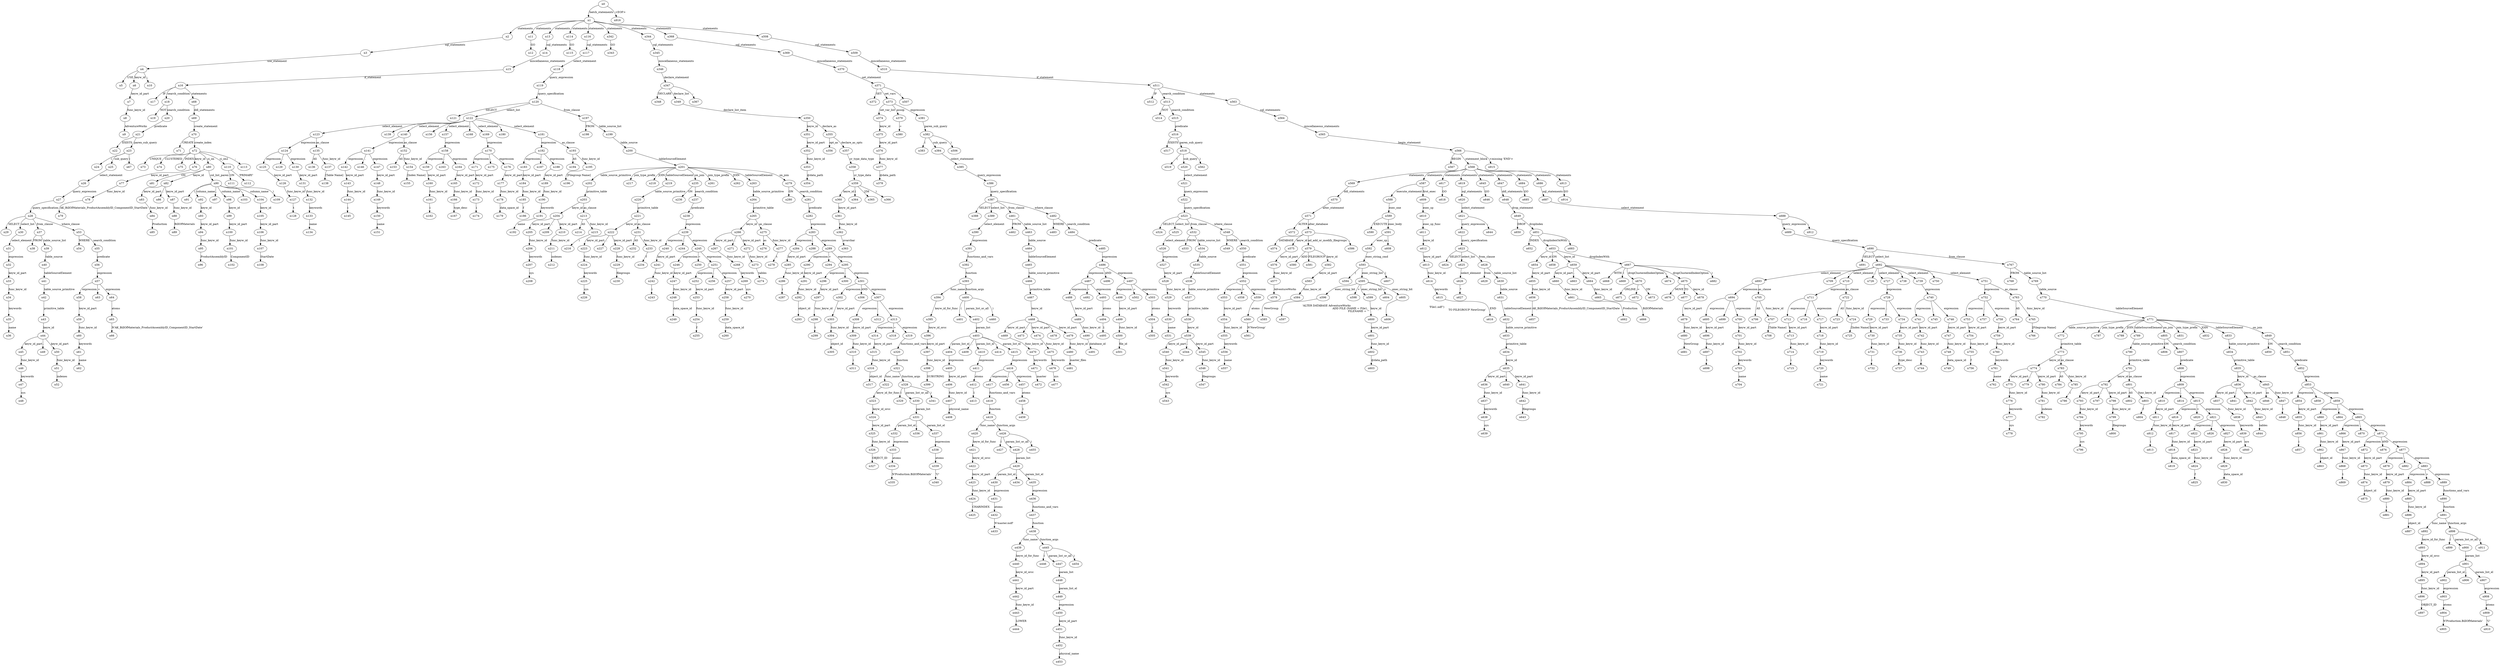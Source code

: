 digraph ParseTree {
  n0 -> n1 [label="batch_statements"];
  n1 -> n2 [label="statements"];
  n2 -> n3 [label="sql_statements"];
  n3 -> n4 [label="use_statement"];
  n4 -> n5 [label="USE"];
  n4 -> n6 [label="keyw_id"];
  n6 -> n7 [label="keyw_id_part"];
  n7 -> n8 [label="func_keyw_id"];
  n8 -> n9 [label="AdventureWorks"];
  n4 -> n10 [label=";"];
  n1 -> n11 [label="statements"];
  n11 -> n12 [label="GO"];
  n1 -> n13 [label="statements"];
  n13 -> n14 [label="sql_statements"];
  n14 -> n15 [label="miscellaneous_statements"];
  n15 -> n16 [label="if_statement"];
  n16 -> n17 [label="IF"];
  n16 -> n18 [label="search_condition"];
  n18 -> n19 [label="NOT"];
  n18 -> n20 [label="search_condition"];
  n20 -> n21 [label="predicate"];
  n21 -> n22 [label="EXISTS"];
  n21 -> n23 [label="paren_sub_query"];
  n23 -> n24 [label="("];
  n23 -> n25 [label="sub_query"];
  n25 -> n26 [label="select_statement"];
  n26 -> n27 [label="query_expression"];
  n27 -> n28 [label="query_specification"];
  n28 -> n29 [label="SELECT"];
  n28 -> n30 [label="select_list"];
  n30 -> n31 [label="select_element"];
  n31 -> n32 [label="expression"];
  n32 -> n33 [label="keyw_id_part"];
  n33 -> n34 [label="func_keyw_id"];
  n34 -> n35 [label="keywords"];
  n35 -> n36 [label="name"];
  n28 -> n37 [label="from_clause"];
  n37 -> n38 [label="FROM"];
  n37 -> n39 [label="table_source_list"];
  n39 -> n40 [label="table_source"];
  n40 -> n41 [label="tableSourceElement"];
  n41 -> n42 [label="table_source_primitive"];
  n42 -> n43 [label="primitive_table"];
  n43 -> n44 [label="keyw_id"];
  n44 -> n45 [label="keyw_id_part"];
  n45 -> n46 [label="func_keyw_id"];
  n46 -> n47 [label="keywords"];
  n47 -> n48 [label="sys"];
  n44 -> n49 [label="."];
  n44 -> n50 [label="keyw_id_part"];
  n50 -> n51 [label="func_keyw_id"];
  n51 -> n52 [label="indexes"];
  n28 -> n53 [label="where_clause"];
  n53 -> n54 [label="WHERE"];
  n53 -> n55 [label="search_condition"];
  n55 -> n56 [label="predicate"];
  n56 -> n57 [label="expression"];
  n57 -> n58 [label="expression"];
  n58 -> n59 [label="keyw_id_part"];
  n59 -> n60 [label="func_keyw_id"];
  n60 -> n61 [label="keywords"];
  n61 -> n62 [label="name"];
  n57 -> n63 [label="="];
  n57 -> n64 [label="expression"];
  n64 -> n65 [label="atoms"];
  n65 -> n66 [label="N'AK_BillOfMaterials_ProductAssemblyID_ComponentID_StartDate'"];
  n23 -> n67 [label=")"];
  n16 -> n68 [label="statements"];
  n68 -> n69 [label="ddl_statements"];
  n69 -> n70 [label="create_statement"];
  n70 -> n71 [label="CREATE"];
  n70 -> n72 [label="create_index"];
  n72 -> n73 [label="UNIQUE"];
  n72 -> n74 [label="CLUSTERED"];
  n72 -> n75 [label="INDEX"];
  n72 -> n76 [label="keyw_id"];
  n76 -> n77 [label="keyw_id_part"];
  n77 -> n78 [label="func_keyw_id"];
  n78 -> n79 [label="AK_BillOfMaterials_ProductAssemblyID_ComponentID_StartDate"];
  n72 -> n80 [label="ci_on"];
  n80 -> n81 [label="ON"];
  n80 -> n82 [label="keyw_id"];
  n82 -> n83 [label="keyw_id_part"];
  n83 -> n84 [label="func_keyw_id"];
  n84 -> n85 [label="Production"];
  n82 -> n86 [label="."];
  n82 -> n87 [label="keyw_id_part"];
  n87 -> n88 [label="func_keyw_id"];
  n88 -> n89 [label="BillOfMaterials"];
  n80 -> n90 [label="col_list_paren"];
  n90 -> n91 [label="("];
  n90 -> n92 [label="column_name"];
  n92 -> n93 [label="keyw_id"];
  n93 -> n94 [label="keyw_id_part"];
  n94 -> n95 [label="func_keyw_id"];
  n95 -> n96 [label="ProductAssemblyID"];
  n90 -> n97 [label=","];
  n90 -> n98 [label="column_name"];
  n98 -> n99 [label="keyw_id"];
  n99 -> n100 [label="keyw_id_part"];
  n100 -> n101 [label="func_keyw_id"];
  n101 -> n102 [label="ComponentID"];
  n90 -> n103 [label=","];
  n90 -> n104 [label="column_name"];
  n104 -> n105 [label="keyw_id"];
  n105 -> n106 [label="keyw_id_part"];
  n106 -> n107 [label="func_keyw_id"];
  n107 -> n108 [label="StartDate"];
  n90 -> n109 [label=")"];
  n72 -> n110 [label="ci_on2"];
  n110 -> n111 [label="ON"];
  n110 -> n112 [label="'PRIMARY'"];
  n72 -> n113 [label=";"];
  n1 -> n114 [label="statements"];
  n114 -> n115 [label="GO"];
  n1 -> n116 [label="statements"];
  n116 -> n117 [label="sql_statements"];
  n117 -> n118 [label="select_statement"];
  n118 -> n119 [label="query_expression"];
  n119 -> n120 [label="query_specification"];
  n120 -> n121 [label="SELECT"];
  n120 -> n122 [label="select_list"];
  n122 -> n123 [label="select_element"];
  n123 -> n124 [label="expression"];
  n124 -> n125 [label="expression"];
  n125 -> n126 [label="keyw_id_part"];
  n126 -> n127 [label="func_keyw_id"];
  n127 -> n128 [label="t"];
  n124 -> n129 [label="."];
  n124 -> n130 [label="expression"];
  n130 -> n131 [label="keyw_id_part"];
  n131 -> n132 [label="func_keyw_id"];
  n132 -> n133 [label="keywords"];
  n133 -> n134 [label="name"];
  n123 -> n135 [label="as_clause"];
  n135 -> n136 [label="AS"];
  n135 -> n137 [label="func_keyw_id"];
  n137 -> n138 [label="[Table Name]"];
  n122 -> n139 [label=","];
  n122 -> n140 [label="select_element"];
  n140 -> n141 [label="expression"];
  n141 -> n142 [label="expression"];
  n142 -> n143 [label="keyw_id_part"];
  n143 -> n144 [label="func_keyw_id"];
  n144 -> n145 [label="i"];
  n141 -> n146 [label="."];
  n141 -> n147 [label="expression"];
  n147 -> n148 [label="keyw_id_part"];
  n148 -> n149 [label="func_keyw_id"];
  n149 -> n150 [label="keywords"];
  n150 -> n151 [label="name"];
  n140 -> n152 [label="as_clause"];
  n152 -> n153 [label="AS"];
  n152 -> n154 [label="func_keyw_id"];
  n154 -> n155 [label="[Index Name]"];
  n122 -> n156 [label=","];
  n122 -> n157 [label="select_element"];
  n157 -> n158 [label="expression"];
  n158 -> n159 [label="expression"];
  n159 -> n160 [label="keyw_id_part"];
  n160 -> n161 [label="func_keyw_id"];
  n161 -> n162 [label="i"];
  n158 -> n163 [label="."];
  n158 -> n164 [label="expression"];
  n164 -> n165 [label="keyw_id_part"];
  n165 -> n166 [label="func_keyw_id"];
  n166 -> n167 [label="type_desc"];
  n122 -> n168 [label=","];
  n122 -> n169 [label="select_element"];
  n169 -> n170 [label="expression"];
  n170 -> n171 [label="expression"];
  n171 -> n172 [label="keyw_id_part"];
  n172 -> n173 [label="func_keyw_id"];
  n173 -> n174 [label="i"];
  n170 -> n175 [label="."];
  n170 -> n176 [label="expression"];
  n176 -> n177 [label="keyw_id_part"];
  n177 -> n178 [label="func_keyw_id"];
  n178 -> n179 [label="data_space_id"];
  n122 -> n180 [label=","];
  n122 -> n181 [label="select_element"];
  n181 -> n182 [label="expression"];
  n182 -> n183 [label="expression"];
  n183 -> n184 [label="keyw_id_part"];
  n184 -> n185 [label="func_keyw_id"];
  n185 -> n186 [label="f"];
  n182 -> n187 [label="."];
  n182 -> n188 [label="expression"];
  n188 -> n189 [label="keyw_id_part"];
  n189 -> n190 [label="func_keyw_id"];
  n190 -> n191 [label="keywords"];
  n191 -> n192 [label="name"];
  n181 -> n193 [label="as_clause"];
  n193 -> n194 [label="AS"];
  n193 -> n195 [label="func_keyw_id"];
  n195 -> n196 [label="[Filegroup Name]"];
  n120 -> n197 [label="from_clause"];
  n197 -> n198 [label="FROM"];
  n197 -> n199 [label="table_source_list"];
  n199 -> n200 [label="table_source"];
  n200 -> n201 [label="tableSourceElement"];
  n201 -> n202 [label="table_source_primitive"];
  n202 -> n203 [label="primitive_table"];
  n203 -> n204 [label="keyw_id"];
  n204 -> n205 [label="keyw_id_part"];
  n205 -> n206 [label="func_keyw_id"];
  n206 -> n207 [label="keywords"];
  n207 -> n208 [label="sys"];
  n204 -> n209 [label="."];
  n204 -> n210 [label="keyw_id_part"];
  n210 -> n211 [label="func_keyw_id"];
  n211 -> n212 [label="indexes"];
  n203 -> n213 [label="as_clause"];
  n213 -> n214 [label="AS"];
  n213 -> n215 [label="func_keyw_id"];
  n215 -> n216 [label="i"];
  n201 -> n217 [label="join_type_prefix"];
  n201 -> n218 [label="JOIN"];
  n201 -> n219 [label="tableSourceElement"];
  n219 -> n220 [label="table_source_primitive"];
  n220 -> n221 [label="primitive_table"];
  n221 -> n222 [label="keyw_id"];
  n222 -> n223 [label="keyw_id_part"];
  n223 -> n224 [label="func_keyw_id"];
  n224 -> n225 [label="keywords"];
  n225 -> n226 [label="sys"];
  n222 -> n227 [label="."];
  n222 -> n228 [label="keyw_id_part"];
  n228 -> n229 [label="func_keyw_id"];
  n229 -> n230 [label="filegroups"];
  n221 -> n231 [label="as_clause"];
  n231 -> n232 [label="AS"];
  n231 -> n233 [label="func_keyw_id"];
  n233 -> n234 [label="f"];
  n201 -> n235 [label="on_join"];
  n235 -> n236 [label="ON"];
  n235 -> n237 [label="search_condition"];
  n237 -> n238 [label="predicate"];
  n238 -> n239 [label="expression"];
  n239 -> n240 [label="expression"];
  n240 -> n241 [label="keyw_id_part"];
  n241 -> n242 [label="func_keyw_id"];
  n242 -> n243 [label="i"];
  n239 -> n244 [label="."];
  n239 -> n245 [label="expression"];
  n245 -> n246 [label="expression"];
  n246 -> n247 [label="keyw_id_part"];
  n247 -> n248 [label="func_keyw_id"];
  n248 -> n249 [label="data_space_id"];
  n245 -> n250 [label="="];
  n245 -> n251 [label="expression"];
  n251 -> n252 [label="expression"];
  n252 -> n253 [label="keyw_id_part"];
  n253 -> n254 [label="func_keyw_id"];
  n254 -> n255 [label="f"];
  n251 -> n256 [label="."];
  n251 -> n257 [label="expression"];
  n257 -> n258 [label="keyw_id_part"];
  n258 -> n259 [label="func_keyw_id"];
  n259 -> n260 [label="data_space_id"];
  n201 -> n261 [label="join_type_prefix"];
  n201 -> n262 [label="JOIN"];
  n201 -> n263 [label="tableSourceElement"];
  n263 -> n264 [label="table_source_primitive"];
  n264 -> n265 [label="primitive_table"];
  n265 -> n266 [label="keyw_id"];
  n266 -> n267 [label="keyw_id_part"];
  n267 -> n268 [label="func_keyw_id"];
  n268 -> n269 [label="keywords"];
  n269 -> n270 [label="sys"];
  n266 -> n271 [label="."];
  n266 -> n272 [label="keyw_id_part"];
  n272 -> n273 [label="func_keyw_id"];
  n273 -> n274 [label="tables"];
  n265 -> n275 [label="as_clause"];
  n275 -> n276 [label="as"];
  n275 -> n277 [label="func_keyw_id"];
  n277 -> n278 [label="t"];
  n201 -> n279 [label="on_join"];
  n279 -> n280 [label="ON"];
  n279 -> n281 [label="search_condition"];
  n281 -> n282 [label="predicate"];
  n282 -> n283 [label="expression"];
  n283 -> n284 [label="expression"];
  n284 -> n285 [label="keyw_id_part"];
  n285 -> n286 [label="func_keyw_id"];
  n286 -> n287 [label="i"];
  n283 -> n288 [label="."];
  n283 -> n289 [label="expression"];
  n289 -> n290 [label="expression"];
  n290 -> n291 [label="keyw_id_part"];
  n291 -> n292 [label="func_keyw_id"];
  n292 -> n293 [label="object_id"];
  n289 -> n294 [label="="];
  n289 -> n295 [label="expression"];
  n295 -> n296 [label="expression"];
  n296 -> n297 [label="keyw_id_part"];
  n297 -> n298 [label="func_keyw_id"];
  n298 -> n299 [label="t"];
  n295 -> n300 [label="."];
  n295 -> n301 [label="expression"];
  n301 -> n302 [label="expression"];
  n302 -> n303 [label="keyw_id_part"];
  n303 -> n304 [label="func_keyw_id"];
  n304 -> n305 [label="object_id"];
  n301 -> n306 [label="AND"];
  n301 -> n307 [label="expression"];
  n307 -> n308 [label="expression"];
  n308 -> n309 [label="keyw_id_part"];
  n309 -> n310 [label="func_keyw_id"];
  n310 -> n311 [label="i"];
  n307 -> n312 [label="."];
  n307 -> n313 [label="expression"];
  n313 -> n314 [label="expression"];
  n314 -> n315 [label="keyw_id_part"];
  n315 -> n316 [label="func_keyw_id"];
  n316 -> n317 [label="object_id"];
  n313 -> n318 [label="="];
  n313 -> n319 [label="expression"];
  n319 -> n320 [label="functions_and_vars"];
  n320 -> n321 [label="function"];
  n321 -> n322 [label="func_name"];
  n322 -> n323 [label="keyw_id_for_func"];
  n323 -> n324 [label="keyw_id_orcc"];
  n324 -> n325 [label="keyw_id_part"];
  n325 -> n326 [label="func_keyw_id"];
  n326 -> n327 [label="OBJECT_ID"];
  n321 -> n328 [label="function_args"];
  n328 -> n329 [label="("];
  n328 -> n330 [label="param_list_or_all"];
  n330 -> n331 [label="param_list"];
  n331 -> n332 [label="param_list_el"];
  n332 -> n333 [label="expression"];
  n333 -> n334 [label="atoms"];
  n334 -> n335 [label="N'Production.BillOfMaterials'"];
  n331 -> n336 [label=","];
  n331 -> n337 [label="param_list_el"];
  n337 -> n338 [label="expression"];
  n338 -> n339 [label="atoms"];
  n339 -> n340 [label="'U'"];
  n328 -> n341 [label=")"];
  n1 -> n342 [label="statements"];
  n342 -> n343 [label="GO"];
  n1 -> n344 [label="statements"];
  n344 -> n345 [label="sql_statements"];
  n345 -> n346 [label="miscellaneous_statements"];
  n346 -> n347 [label="declare_statement"];
  n347 -> n348 [label="DECLARE"];
  n347 -> n349 [label="declare_list"];
  n349 -> n350 [label="declare_list_item"];
  n350 -> n351 [label="keyw_id"];
  n351 -> n352 [label="keyw_id_part"];
  n352 -> n353 [label="func_keyw_id"];
  n353 -> n354 [label="@data_path"];
  n350 -> n355 [label="declare_as"];
  n355 -> n356 [label="opt_as"];
  n355 -> n357 [label="declare_as_opts"];
  n357 -> n358 [label="cr_type_data_type"];
  n358 -> n359 [label="cr_type_data"];
  n359 -> n360 [label="keyw_id"];
  n360 -> n361 [label="keyw_id_part"];
  n361 -> n362 [label="func_keyw_id"];
  n362 -> n363 [label="nvarchar"];
  n359 -> n364 [label="("];
  n359 -> n365 [label="256"];
  n359 -> n366 [label=")"];
  n347 -> n367 [label=";"];
  n1 -> n368 [label="statements"];
  n368 -> n369 [label="sql_statements"];
  n369 -> n370 [label="miscellaneous_statements"];
  n370 -> n371 [label="set_statement"];
  n371 -> n372 [label="SET"];
  n371 -> n373 [label="set_vars"];
  n373 -> n374 [label="set_var_list"];
  n374 -> n375 [label="keyw_id"];
  n375 -> n376 [label="keyw_id_part"];
  n376 -> n377 [label="func_keyw_id"];
  n377 -> n378 [label="@data_path"];
  n373 -> n379 [label="assop"];
  n379 -> n380 [label="="];
  n373 -> n381 [label="expression"];
  n381 -> n382 [label="paren_sub_query"];
  n382 -> n383 [label="("];
  n382 -> n384 [label="sub_query"];
  n384 -> n385 [label="select_statement"];
  n385 -> n386 [label="query_expression"];
  n386 -> n387 [label="query_specification"];
  n387 -> n388 [label="SELECT"];
  n387 -> n389 [label="select_list"];
  n389 -> n390 [label="select_element"];
  n390 -> n391 [label="expression"];
  n391 -> n392 [label="functions_and_vars"];
  n392 -> n393 [label="function"];
  n393 -> n394 [label="func_name"];
  n394 -> n395 [label="keyw_id_for_func"];
  n395 -> n396 [label="keyw_id_orcc"];
  n396 -> n397 [label="keyw_id_part"];
  n397 -> n398 [label="func_keyw_id"];
  n398 -> n399 [label="SUBSTRING"];
  n393 -> n400 [label="function_args"];
  n400 -> n401 [label="("];
  n400 -> n402 [label="param_list_or_all"];
  n402 -> n403 [label="param_list"];
  n403 -> n404 [label="param_list_el"];
  n404 -> n405 [label="expression"];
  n405 -> n406 [label="keyw_id_part"];
  n406 -> n407 [label="func_keyw_id"];
  n407 -> n408 [label="physical_name"];
  n403 -> n409 [label=","];
  n403 -> n410 [label="param_list_el"];
  n410 -> n411 [label="expression"];
  n411 -> n412 [label="atoms"];
  n412 -> n413 [label="1"];
  n403 -> n414 [label=","];
  n403 -> n415 [label="param_list_el"];
  n415 -> n416 [label="expression"];
  n416 -> n417 [label="expression"];
  n417 -> n418 [label="functions_and_vars"];
  n418 -> n419 [label="function"];
  n419 -> n420 [label="func_name"];
  n420 -> n421 [label="keyw_id_for_func"];
  n421 -> n422 [label="keyw_id_orcc"];
  n422 -> n423 [label="keyw_id_part"];
  n423 -> n424 [label="func_keyw_id"];
  n424 -> n425 [label="CHARINDEX"];
  n419 -> n426 [label="function_args"];
  n426 -> n427 [label="("];
  n426 -> n428 [label="param_list_or_all"];
  n428 -> n429 [label="param_list"];
  n429 -> n430 [label="param_list_el"];
  n430 -> n431 [label="expression"];
  n431 -> n432 [label="atoms"];
  n432 -> n433 [label="N'master.mdf'"];
  n429 -> n434 [label=","];
  n429 -> n435 [label="param_list_el"];
  n435 -> n436 [label="expression"];
  n436 -> n437 [label="functions_and_vars"];
  n437 -> n438 [label="function"];
  n438 -> n439 [label="func_name"];
  n439 -> n440 [label="keyw_id_for_func"];
  n440 -> n441 [label="keyw_id_orcc"];
  n441 -> n442 [label="keyw_id_part"];
  n442 -> n443 [label="func_keyw_id"];
  n443 -> n444 [label="LOWER"];
  n438 -> n445 [label="function_args"];
  n445 -> n446 [label="("];
  n445 -> n447 [label="param_list_or_all"];
  n447 -> n448 [label="param_list"];
  n448 -> n449 [label="param_list_el"];
  n449 -> n450 [label="expression"];
  n450 -> n451 [label="keyw_id_part"];
  n451 -> n452 [label="func_keyw_id"];
  n452 -> n453 [label="physical_name"];
  n445 -> n454 [label=")"];
  n426 -> n455 [label=")"];
  n416 -> n456 [label="-"];
  n416 -> n457 [label="expression"];
  n457 -> n458 [label="atoms"];
  n458 -> n459 [label="1"];
  n400 -> n460 [label=")"];
  n387 -> n461 [label="from_clause"];
  n461 -> n462 [label="FROM"];
  n461 -> n463 [label="table_source_list"];
  n463 -> n464 [label="table_source"];
  n464 -> n465 [label="tableSourceElement"];
  n465 -> n466 [label="table_source_primitive"];
  n466 -> n467 [label="primitive_table"];
  n467 -> n468 [label="keyw_id"];
  n468 -> n469 [label="keyw_id_part"];
  n469 -> n470 [label="func_keyw_id"];
  n470 -> n471 [label="keywords"];
  n471 -> n472 [label="master"];
  n468 -> n473 [label="."];
  n468 -> n474 [label="keyw_id_part"];
  n474 -> n475 [label="func_keyw_id"];
  n475 -> n476 [label="keywords"];
  n476 -> n477 [label="sys"];
  n468 -> n478 [label="."];
  n468 -> n479 [label="keyw_id_part"];
  n479 -> n480 [label="func_keyw_id"];
  n480 -> n481 [label="master_files"];
  n387 -> n482 [label="where_clause"];
  n482 -> n483 [label="WHERE"];
  n482 -> n484 [label="search_condition"];
  n484 -> n485 [label="predicate"];
  n485 -> n486 [label="expression"];
  n486 -> n487 [label="expression"];
  n487 -> n488 [label="expression"];
  n488 -> n489 [label="keyw_id_part"];
  n489 -> n490 [label="func_keyw_id"];
  n490 -> n491 [label="database_id"];
  n487 -> n492 [label="="];
  n487 -> n493 [label="expression"];
  n493 -> n494 [label="atoms"];
  n494 -> n495 [label="1"];
  n486 -> n496 [label="AND"];
  n486 -> n497 [label="expression"];
  n497 -> n498 [label="expression"];
  n498 -> n499 [label="keyw_id_part"];
  n499 -> n500 [label="func_keyw_id"];
  n500 -> n501 [label="file_id"];
  n497 -> n502 [label="="];
  n497 -> n503 [label="expression"];
  n503 -> n504 [label="atoms"];
  n504 -> n505 [label="1"];
  n382 -> n506 [label=")"];
  n371 -> n507 [label=";"];
  n1 -> n508 [label="statements"];
  n508 -> n509 [label="sql_statements"];
  n509 -> n510 [label="miscellaneous_statements"];
  n510 -> n511 [label="if_statement"];
  n511 -> n512 [label="IF"];
  n511 -> n513 [label="search_condition"];
  n513 -> n514 [label="NOT"];
  n513 -> n515 [label="search_condition"];
  n515 -> n516 [label="predicate"];
  n516 -> n517 [label="EXISTS"];
  n516 -> n518 [label="paren_sub_query"];
  n518 -> n519 [label="("];
  n518 -> n520 [label="sub_query"];
  n520 -> n521 [label="select_statement"];
  n521 -> n522 [label="query_expression"];
  n522 -> n523 [label="query_specification"];
  n523 -> n524 [label="SELECT"];
  n523 -> n525 [label="select_list"];
  n525 -> n526 [label="select_element"];
  n526 -> n527 [label="expression"];
  n527 -> n528 [label="keyw_id_part"];
  n528 -> n529 [label="func_keyw_id"];
  n529 -> n530 [label="keywords"];
  n530 -> n531 [label="name"];
  n523 -> n532 [label="from_clause"];
  n532 -> n533 [label="FROM"];
  n532 -> n534 [label="table_source_list"];
  n534 -> n535 [label="table_source"];
  n535 -> n536 [label="tableSourceElement"];
  n536 -> n537 [label="table_source_primitive"];
  n537 -> n538 [label="primitive_table"];
  n538 -> n539 [label="keyw_id"];
  n539 -> n540 [label="keyw_id_part"];
  n540 -> n541 [label="func_keyw_id"];
  n541 -> n542 [label="keywords"];
  n542 -> n543 [label="sys"];
  n539 -> n544 [label="."];
  n539 -> n545 [label="keyw_id_part"];
  n545 -> n546 [label="func_keyw_id"];
  n546 -> n547 [label="filegroups"];
  n523 -> n548 [label="where_clause"];
  n548 -> n549 [label="WHERE"];
  n548 -> n550 [label="search_condition"];
  n550 -> n551 [label="predicate"];
  n551 -> n552 [label="expression"];
  n552 -> n553 [label="expression"];
  n553 -> n554 [label="keyw_id_part"];
  n554 -> n555 [label="func_keyw_id"];
  n555 -> n556 [label="keywords"];
  n556 -> n557 [label="name"];
  n552 -> n558 [label="="];
  n552 -> n559 [label="expression"];
  n559 -> n560 [label="atoms"];
  n560 -> n561 [label="N'NewGroup'"];
  n518 -> n562 [label=")"];
  n511 -> n563 [label="statements"];
  n563 -> n564 [label="sql_statements"];
  n564 -> n565 [label="miscellaneous_statements"];
  n565 -> n566 [label="begin_statement"];
  n566 -> n567 [label="BEGIN"];
  n566 -> n568 [label="statement_block"];
  n568 -> n569 [label="statements"];
  n569 -> n570 [label="ddl_statements"];
  n570 -> n571 [label="alter_statement"];
  n571 -> n572 [label="ALTER"];
  n571 -> n573 [label="alter_database"];
  n573 -> n574 [label="DATABASE"];
  n573 -> n575 [label="keyw_id"];
  n575 -> n576 [label="keyw_id_part"];
  n576 -> n577 [label="func_keyw_id"];
  n577 -> n578 [label="AdventureWorks"];
  n573 -> n579 [label="ad_add_or_modify_filegroups"];
  n579 -> n580 [label="ADD"];
  n579 -> n581 [label="FILEGROUP"];
  n579 -> n582 [label="keyw_id"];
  n582 -> n583 [label="keyw_id_part"];
  n583 -> n584 [label="func_keyw_id"];
  n584 -> n585 [label="NewGroup"];
  n573 -> n586 [label=";"];
  n568 -> n587 [label="statements"];
  n587 -> n588 [label="execute_statement"];
  n588 -> n589 [label="exec_one"];
  n589 -> n590 [label="EXECUTE"];
  n589 -> n591 [label="exec_body"];
  n591 -> n592 [label="exec_sp"];
  n592 -> n593 [label="exec_string_cmd"];
  n593 -> n594 [label="("];
  n593 -> n595 [label="exec_string_list"];
  n595 -> n596 [label="exec_string_bit"];
  n596 -> n597 [label="'ALTER DATABASE AdventureWorks
						        ADD FILE (NAME = File1,
								            FILENAME = '''"];
  n595 -> n598 [label="+"];
  n595 -> n599 [label="exec_string_bit"];
  n599 -> n600 [label="keyw_id"];
  n600 -> n601 [label="keyw_id_part"];
  n601 -> n602 [label="func_keyw_id"];
  n602 -> n603 [label="@data_path"];
  n595 -> n604 [label="+"];
  n595 -> n605 [label="exec_string_bit"];
  n605 -> n606 [label="'File1.ndf'')
								        TO FILEGROUP NewGroup'"];
  n593 -> n607 [label=")"];
  n591 -> n608 [label=";"];
  n587 -> n609 [label="first_exec"];
  n609 -> n610 [label="exec_sp"];
  n610 -> n611 [label="exec_sp_func"];
  n611 -> n612 [label="keyw_id"];
  n612 -> n613 [label="keyw_id_part"];
  n613 -> n614 [label="func_keyw_id"];
  n614 -> n615 [label="keywords"];
  n615 -> n616 [label="END"];
  n568 -> n617 [label="statements"];
  n617 -> n618 [label="GO"];
  n568 -> n619 [label="statements"];
  n619 -> n620 [label="sql_statements"];
  n620 -> n621 [label="select_statement"];
  n621 -> n622 [label="query_expression"];
  n622 -> n623 [label="query_specification"];
  n623 -> n624 [label="SELECT"];
  n623 -> n625 [label="select_list"];
  n625 -> n626 [label="select_element"];
  n626 -> n627 [label="*"];
  n623 -> n628 [label="from_clause"];
  n628 -> n629 [label="from"];
  n628 -> n630 [label="table_source_list"];
  n630 -> n631 [label="table_source"];
  n631 -> n632 [label="tableSourceElement"];
  n632 -> n633 [label="table_source_primitive"];
  n633 -> n634 [label="primitive_table"];
  n634 -> n635 [label="keyw_id"];
  n635 -> n636 [label="keyw_id_part"];
  n636 -> n637 [label="func_keyw_id"];
  n637 -> n638 [label="keywords"];
  n638 -> n639 [label="sys"];
  n635 -> n640 [label="."];
  n635 -> n641 [label="keyw_id_part"];
  n641 -> n642 [label="func_keyw_id"];
  n642 -> n643 [label="filegroups"];
  n621 -> n644 [label=";"];
  n568 -> n645 [label="statements"];
  n645 -> n646 [label="GO"];
  n568 -> n647 [label="statements"];
  n647 -> n648 [label="ddl_statements"];
  n648 -> n649 [label="drop_statement"];
  n649 -> n650 [label="DROP"];
  n649 -> n651 [label="dropIndex"];
  n651 -> n652 [label="INDEX"];
  n651 -> n653 [label="dropIndexOnWith"];
  n653 -> n654 [label="keyw_id"];
  n654 -> n655 [label="keyw_id_part"];
  n655 -> n656 [label="func_keyw_id"];
  n656 -> n657 [label="AK_BillOfMaterials_ProductAssemblyID_ComponentID_StartDate"];
  n653 -> n658 [label="ON"];
  n653 -> n659 [label="keyw_id"];
  n659 -> n660 [label="keyw_id_part"];
  n660 -> n661 [label="func_keyw_id"];
  n661 -> n662 [label="Production"];
  n659 -> n663 [label="."];
  n659 -> n664 [label="keyw_id_part"];
  n664 -> n665 [label="func_keyw_id"];
  n665 -> n666 [label="BillOfMaterials"];
  n653 -> n667 [label="dropIndexWith"];
  n667 -> n668 [label="WITH"];
  n667 -> n669 [label="("];
  n667 -> n670 [label="dropClusteredIndexOption"];
  n670 -> n671 [label="ONLINE"];
  n670 -> n672 [label="="];
  n670 -> n673 [label="ON"];
  n667 -> n674 [label=","];
  n667 -> n675 [label="dropClusteredIndexOption"];
  n675 -> n676 [label="MOVE"];
  n675 -> n677 [label="TO"];
  n675 -> n678 [label="keyw_id"];
  n678 -> n679 [label="keyw_id_part"];
  n679 -> n680 [label="func_keyw_id"];
  n680 -> n681 [label="NewGroup"];
  n667 -> n682 [label=")"];
  n651 -> n683 [label=";"];
  n568 -> n684 [label="statements"];
  n684 -> n685 [label="GO"];
  n568 -> n686 [label="statements"];
  n686 -> n687 [label="sql_statements"];
  n687 -> n688 [label="select_statement"];
  n688 -> n689 [label="query_expression"];
  n689 -> n690 [label="query_specification"];
  n690 -> n691 [label="SELECT"];
  n690 -> n692 [label="select_list"];
  n692 -> n693 [label="select_element"];
  n693 -> n694 [label="expression"];
  n694 -> n695 [label="expression"];
  n695 -> n696 [label="keyw_id_part"];
  n696 -> n697 [label="func_keyw_id"];
  n697 -> n698 [label="t"];
  n694 -> n699 [label="."];
  n694 -> n700 [label="expression"];
  n700 -> n701 [label="keyw_id_part"];
  n701 -> n702 [label="func_keyw_id"];
  n702 -> n703 [label="keywords"];
  n703 -> n704 [label="name"];
  n693 -> n705 [label="as_clause"];
  n705 -> n706 [label="AS"];
  n705 -> n707 [label="func_keyw_id"];
  n707 -> n708 [label="[Table Name]"];
  n692 -> n709 [label=","];
  n692 -> n710 [label="select_element"];
  n710 -> n711 [label="expression"];
  n711 -> n712 [label="expression"];
  n712 -> n713 [label="keyw_id_part"];
  n713 -> n714 [label="func_keyw_id"];
  n714 -> n715 [label="i"];
  n711 -> n716 [label="."];
  n711 -> n717 [label="expression"];
  n717 -> n718 [label="keyw_id_part"];
  n718 -> n719 [label="func_keyw_id"];
  n719 -> n720 [label="keywords"];
  n720 -> n721 [label="name"];
  n710 -> n722 [label="as_clause"];
  n722 -> n723 [label="AS"];
  n722 -> n724 [label="func_keyw_id"];
  n724 -> n725 [label="[Index Name]"];
  n692 -> n726 [label=","];
  n692 -> n727 [label="select_element"];
  n727 -> n728 [label="expression"];
  n728 -> n729 [label="expression"];
  n729 -> n730 [label="keyw_id_part"];
  n730 -> n731 [label="func_keyw_id"];
  n731 -> n732 [label="i"];
  n728 -> n733 [label="."];
  n728 -> n734 [label="expression"];
  n734 -> n735 [label="keyw_id_part"];
  n735 -> n736 [label="func_keyw_id"];
  n736 -> n737 [label="type_desc"];
  n692 -> n738 [label=","];
  n692 -> n739 [label="select_element"];
  n739 -> n740 [label="expression"];
  n740 -> n741 [label="expression"];
  n741 -> n742 [label="keyw_id_part"];
  n742 -> n743 [label="func_keyw_id"];
  n743 -> n744 [label="i"];
  n740 -> n745 [label="."];
  n740 -> n746 [label="expression"];
  n746 -> n747 [label="keyw_id_part"];
  n747 -> n748 [label="func_keyw_id"];
  n748 -> n749 [label="data_space_id"];
  n692 -> n750 [label=","];
  n692 -> n751 [label="select_element"];
  n751 -> n752 [label="expression"];
  n752 -> n753 [label="expression"];
  n753 -> n754 [label="keyw_id_part"];
  n754 -> n755 [label="func_keyw_id"];
  n755 -> n756 [label="f"];
  n752 -> n757 [label="."];
  n752 -> n758 [label="expression"];
  n758 -> n759 [label="keyw_id_part"];
  n759 -> n760 [label="func_keyw_id"];
  n760 -> n761 [label="keywords"];
  n761 -> n762 [label="name"];
  n751 -> n763 [label="as_clause"];
  n763 -> n764 [label="AS"];
  n763 -> n765 [label="func_keyw_id"];
  n765 -> n766 [label="[Filegroup Name]"];
  n690 -> n767 [label="from_clause"];
  n767 -> n768 [label="FROM"];
  n767 -> n769 [label="table_source_list"];
  n769 -> n770 [label="table_source"];
  n770 -> n771 [label="tableSourceElement"];
  n771 -> n772 [label="table_source_primitive"];
  n772 -> n773 [label="primitive_table"];
  n773 -> n774 [label="keyw_id"];
  n774 -> n775 [label="keyw_id_part"];
  n775 -> n776 [label="func_keyw_id"];
  n776 -> n777 [label="keywords"];
  n777 -> n778 [label="sys"];
  n774 -> n779 [label="."];
  n774 -> n780 [label="keyw_id_part"];
  n780 -> n781 [label="func_keyw_id"];
  n781 -> n782 [label="indexes"];
  n773 -> n783 [label="as_clause"];
  n783 -> n784 [label="AS"];
  n783 -> n785 [label="func_keyw_id"];
  n785 -> n786 [label="i"];
  n771 -> n787 [label="join_type_prefix"];
  n771 -> n788 [label="JOIN"];
  n771 -> n789 [label="tableSourceElement"];
  n789 -> n790 [label="table_source_primitive"];
  n790 -> n791 [label="primitive_table"];
  n791 -> n792 [label="keyw_id"];
  n792 -> n793 [label="keyw_id_part"];
  n793 -> n794 [label="func_keyw_id"];
  n794 -> n795 [label="keywords"];
  n795 -> n796 [label="sys"];
  n792 -> n797 [label="."];
  n792 -> n798 [label="keyw_id_part"];
  n798 -> n799 [label="func_keyw_id"];
  n799 -> n800 [label="filegroups"];
  n791 -> n801 [label="as_clause"];
  n801 -> n802 [label="AS"];
  n801 -> n803 [label="func_keyw_id"];
  n803 -> n804 [label="f"];
  n771 -> n805 [label="on_join"];
  n805 -> n806 [label="ON"];
  n805 -> n807 [label="search_condition"];
  n807 -> n808 [label="predicate"];
  n808 -> n809 [label="expression"];
  n809 -> n810 [label="expression"];
  n810 -> n811 [label="keyw_id_part"];
  n811 -> n812 [label="func_keyw_id"];
  n812 -> n813 [label="i"];
  n809 -> n814 [label="."];
  n809 -> n815 [label="expression"];
  n815 -> n816 [label="expression"];
  n816 -> n817 [label="keyw_id_part"];
  n817 -> n818 [label="func_keyw_id"];
  n818 -> n819 [label="data_space_id"];
  n815 -> n820 [label="="];
  n815 -> n821 [label="expression"];
  n821 -> n822 [label="expression"];
  n822 -> n823 [label="keyw_id_part"];
  n823 -> n824 [label="func_keyw_id"];
  n824 -> n825 [label="f"];
  n821 -> n826 [label="."];
  n821 -> n827 [label="expression"];
  n827 -> n828 [label="keyw_id_part"];
  n828 -> n829 [label="func_keyw_id"];
  n829 -> n830 [label="data_space_id"];
  n771 -> n831 [label="join_type_prefix"];
  n771 -> n832 [label="JOIN"];
  n771 -> n833 [label="tableSourceElement"];
  n833 -> n834 [label="table_source_primitive"];
  n834 -> n835 [label="primitive_table"];
  n835 -> n836 [label="keyw_id"];
  n836 -> n837 [label="keyw_id_part"];
  n837 -> n838 [label="func_keyw_id"];
  n838 -> n839 [label="keywords"];
  n839 -> n840 [label="sys"];
  n836 -> n841 [label="."];
  n836 -> n842 [label="keyw_id_part"];
  n842 -> n843 [label="func_keyw_id"];
  n843 -> n844 [label="tables"];
  n835 -> n845 [label="as_clause"];
  n845 -> n846 [label="as"];
  n845 -> n847 [label="func_keyw_id"];
  n847 -> n848 [label="t"];
  n771 -> n849 [label="on_join"];
  n849 -> n850 [label="ON"];
  n849 -> n851 [label="search_condition"];
  n851 -> n852 [label="predicate"];
  n852 -> n853 [label="expression"];
  n853 -> n854 [label="expression"];
  n854 -> n855 [label="keyw_id_part"];
  n855 -> n856 [label="func_keyw_id"];
  n856 -> n857 [label="i"];
  n853 -> n858 [label="."];
  n853 -> n859 [label="expression"];
  n859 -> n860 [label="expression"];
  n860 -> n861 [label="keyw_id_part"];
  n861 -> n862 [label="func_keyw_id"];
  n862 -> n863 [label="object_id"];
  n859 -> n864 [label="="];
  n859 -> n865 [label="expression"];
  n865 -> n866 [label="expression"];
  n866 -> n867 [label="keyw_id_part"];
  n867 -> n868 [label="func_keyw_id"];
  n868 -> n869 [label="t"];
  n865 -> n870 [label="."];
  n865 -> n871 [label="expression"];
  n871 -> n872 [label="expression"];
  n872 -> n873 [label="keyw_id_part"];
  n873 -> n874 [label="func_keyw_id"];
  n874 -> n875 [label="object_id"];
  n871 -> n876 [label="AND"];
  n871 -> n877 [label="expression"];
  n877 -> n878 [label="expression"];
  n878 -> n879 [label="keyw_id_part"];
  n879 -> n880 [label="func_keyw_id"];
  n880 -> n881 [label="i"];
  n877 -> n882 [label="."];
  n877 -> n883 [label="expression"];
  n883 -> n884 [label="expression"];
  n884 -> n885 [label="keyw_id_part"];
  n885 -> n886 [label="func_keyw_id"];
  n886 -> n887 [label="object_id"];
  n883 -> n888 [label="="];
  n883 -> n889 [label="expression"];
  n889 -> n890 [label="functions_and_vars"];
  n890 -> n891 [label="function"];
  n891 -> n892 [label="func_name"];
  n892 -> n893 [label="keyw_id_for_func"];
  n893 -> n894 [label="keyw_id_orcc"];
  n894 -> n895 [label="keyw_id_part"];
  n895 -> n896 [label="func_keyw_id"];
  n896 -> n897 [label="OBJECT_ID"];
  n891 -> n898 [label="function_args"];
  n898 -> n899 [label="("];
  n898 -> n900 [label="param_list_or_all"];
  n900 -> n901 [label="param_list"];
  n901 -> n902 [label="param_list_el"];
  n902 -> n903 [label="expression"];
  n903 -> n904 [label="atoms"];
  n904 -> n905 [label="N'Production.BillOfMaterials'"];
  n901 -> n906 [label=","];
  n901 -> n907 [label="param_list_el"];
  n907 -> n908 [label="expression"];
  n908 -> n909 [label="atoms"];
  n909 -> n910 [label="'U'"];
  n898 -> n911 [label=")"];
  n688 -> n912 [label=";"];
  n568 -> n913 [label="statements"];
  n913 -> n914 [label="GO"];
  n566 -> n915 [label="<missing 'END'>"];
  n0 -> n916 [label="<EOF>"];
}